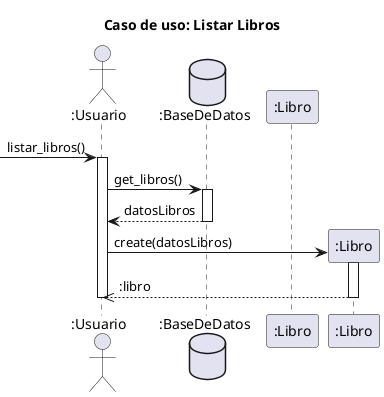 @startuml
title caso de uso: listar libros

' actor "usuario" as u
' participant "sistema" as s
' database "base de datos" as db

' u -->> s: sesionIniciada()
' activate s
' u -> s: presiona el boton de listar todos los libros
'  ->s: listarLibros()
'  activate s
' s -> db: select * from libros
' activate db
' db -->> s: lista de libros
' deactivate db
' s -> s: abre la ventana y muestra los libros
' deactivate s
' note right of s
' El usuario puede ver los libros y navegar
' con el scroll del mouse
' end note
' s -->> u: muestra todos los libros



title Caso de uso: Listar Libros

actor ":Usuario" as u
database ":BaseDeDatos" as bd
participant ":Libro" as l

-> u:listar_libros()
activate u

u -> bd:get_libros()
activate bd

bd --> u:datosLibros
deactivate bd

create ":Libro" as libro
u -> libro:create(datosLibros)
activate libro

libro-->>u::libro
deactivate libro

deactivate u

@enduml
